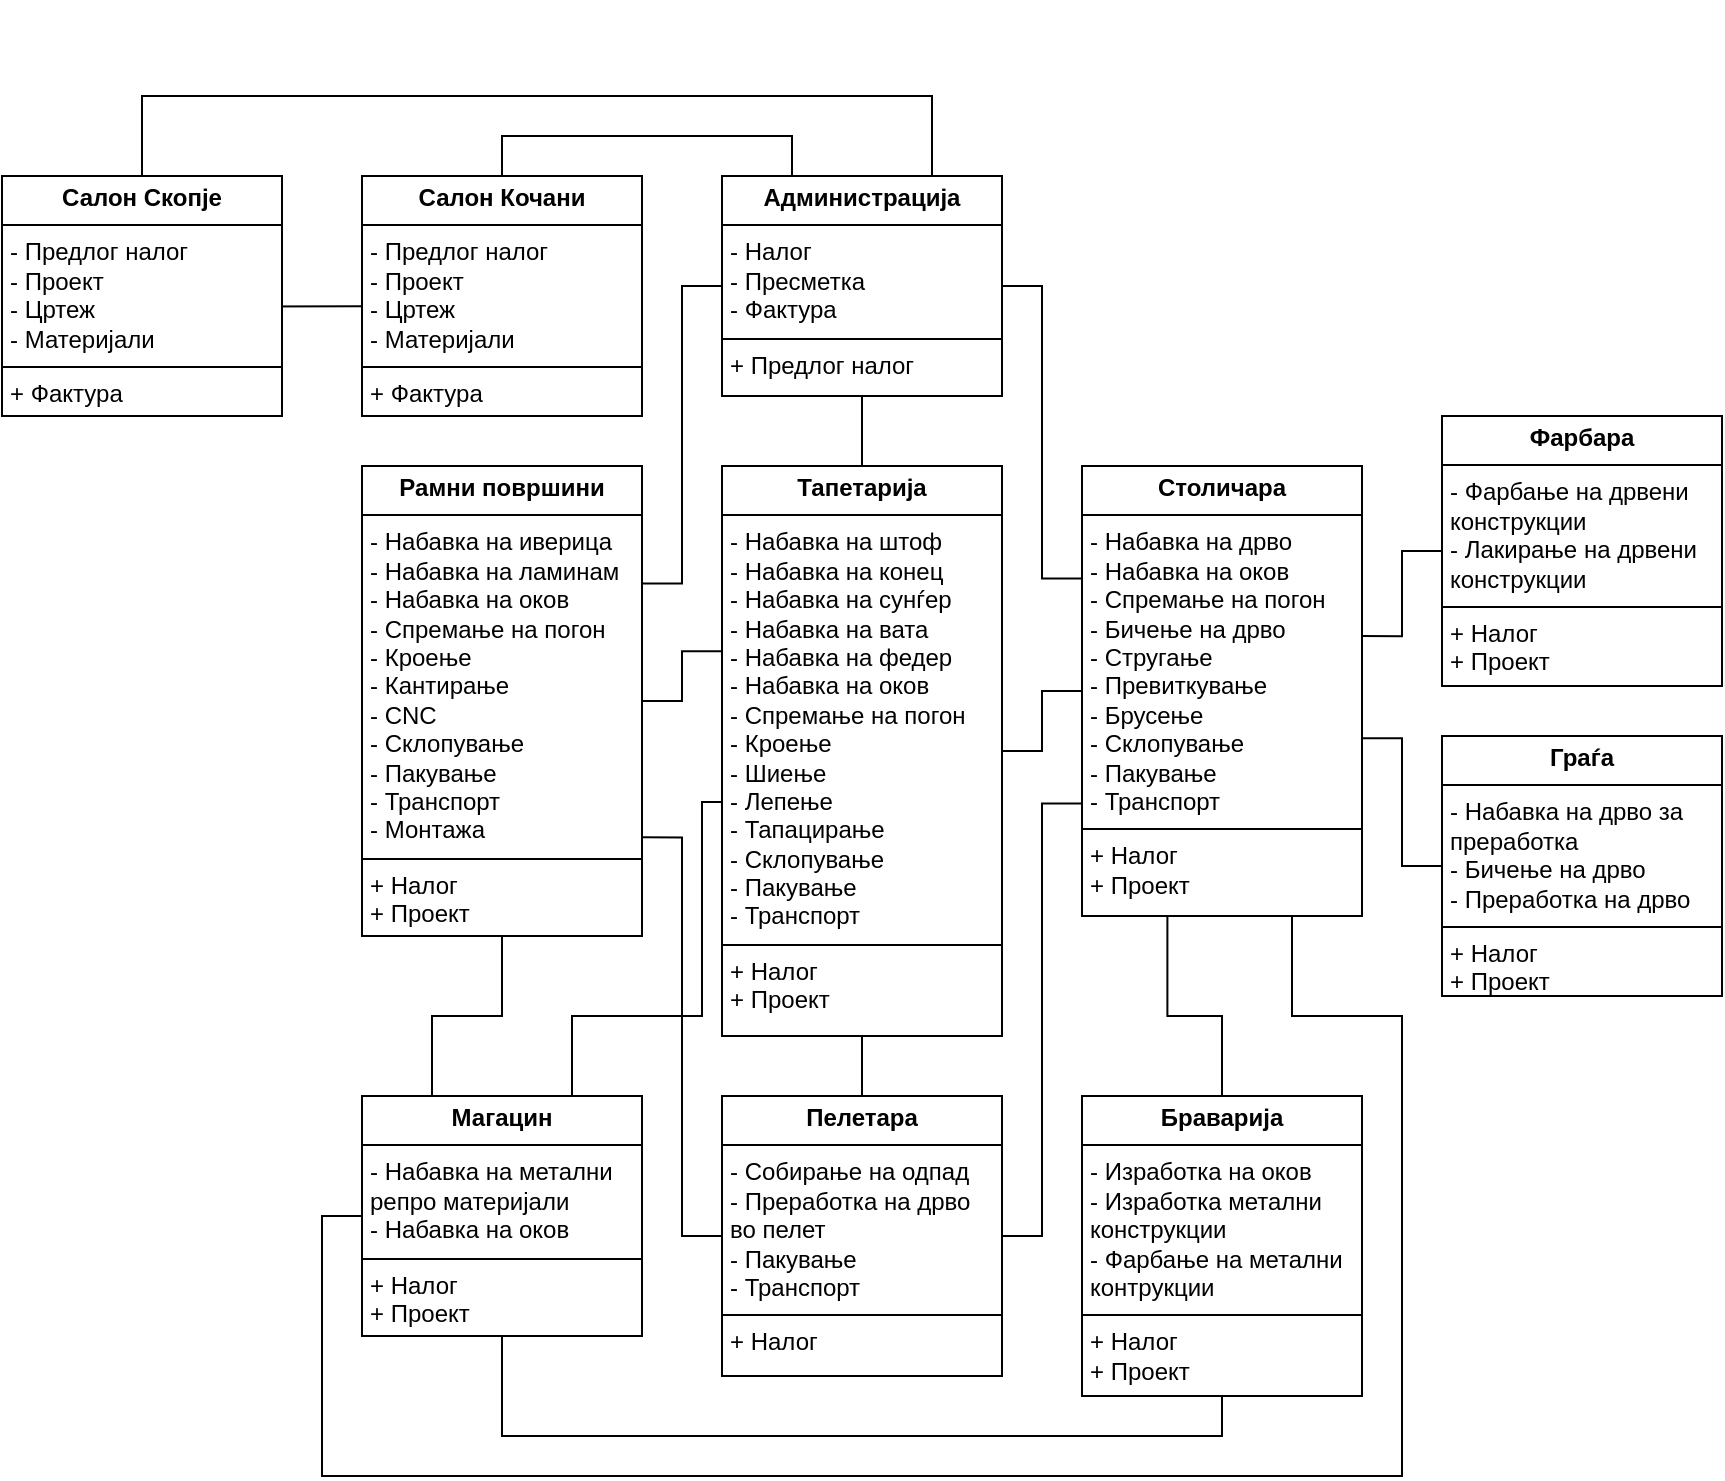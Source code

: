 <mxfile version="26.0.6">
  <diagram name="Page-1" id="a7904f86-f2b4-8e86-fa97-74104820619b">
    <mxGraphModel dx="1229" dy="530" grid="1" gridSize="10" guides="1" tooltips="1" connect="1" arrows="1" fold="1" page="1" pageScale="1" pageWidth="1100" pageHeight="850" background="none" math="0" shadow="0">
      <root>
        <mxCell id="0" />
        <mxCell id="1" parent="0" />
        <mxCell id="24794b860abc3c2d-36" style="edgeStyle=orthogonalEdgeStyle;rounded=0;html=1;exitX=0;exitY=0.5;entryX=1;entryY=0.25;labelBackgroundColor=none;endArrow=none;endFill=0;endSize=8;fontFamily=Verdana;fontSize=12;align=left;exitDx=0;exitDy=0;entryDx=0;entryDy=0;" parent="1" source="dMxcSaIMGVJ1lv-vFE1k-53" target="dMxcSaIMGVJ1lv-vFE1k-48" edge="1">
          <mxGeometry relative="1" as="geometry">
            <mxPoint x="60" y="325" as="sourcePoint" />
            <Array as="points">
              <mxPoint x="460" y="175" />
              <mxPoint x="460" y="324" />
            </Array>
          </mxGeometry>
        </mxCell>
        <mxCell id="24794b860abc3c2d-40" style="edgeStyle=orthogonalEdgeStyle;rounded=0;html=1;labelBackgroundColor=none;endArrow=none;endFill=0;endSize=8;fontFamily=Verdana;fontSize=12;align=left;entryX=0.998;entryY=0.552;entryDx=0;entryDy=0;exitX=0.001;exitY=0.543;exitDx=0;exitDy=0;exitPerimeter=0;entryPerimeter=0;" parent="1" source="dMxcSaIMGVJ1lv-vFE1k-47" target="dMxcSaIMGVJ1lv-vFE1k-46" edge="1">
          <mxGeometry relative="1" as="geometry">
            <mxPoint x="280" y="133" as="sourcePoint" />
            <mxPoint x="60" y="297.5" as="targetPoint" />
            <Array as="points">
              <mxPoint x="240" y="185" />
            </Array>
          </mxGeometry>
        </mxCell>
        <mxCell id="24794b860abc3c2d-32" style="edgeStyle=orthogonalEdgeStyle;rounded=0;html=1;labelBackgroundColor=none;endArrow=none;endFill=0;endSize=8;fontFamily=Verdana;fontSize=12;align=left;entryX=0;entryY=0.25;entryDx=0;entryDy=0;exitX=1;exitY=0.5;exitDx=0;exitDy=0;" parent="1" source="dMxcSaIMGVJ1lv-vFE1k-53" target="dMxcSaIMGVJ1lv-vFE1k-52" edge="1">
          <mxGeometry relative="1" as="geometry">
            <Array as="points">
              <mxPoint x="640" y="175" />
              <mxPoint x="640" y="321" />
            </Array>
            <mxPoint x="610" y="170" as="sourcePoint" />
          </mxGeometry>
        </mxCell>
        <mxCell id="24794b860abc3c2d-33" style="edgeStyle=orthogonalEdgeStyle;rounded=0;html=1;exitX=1;exitY=0.5;entryX=0;entryY=0.5;labelBackgroundColor=none;endArrow=none;endFill=0;endSize=8;fontFamily=Verdana;fontSize=12;align=left;exitDx=0;exitDy=0;entryDx=0;entryDy=0;" parent="1" source="dMxcSaIMGVJ1lv-vFE1k-51" target="dMxcSaIMGVJ1lv-vFE1k-52" edge="1">
          <mxGeometry relative="1" as="geometry">
            <Array as="points">
              <mxPoint x="640" y="408" />
              <mxPoint x="640" y="378" />
            </Array>
          </mxGeometry>
        </mxCell>
        <mxCell id="24794b860abc3c2d-48" style="edgeStyle=orthogonalEdgeStyle;rounded=0;html=1;labelBackgroundColor=none;endArrow=none;endFill=0;endSize=8;fontFamily=Verdana;fontSize=12;align=left;entryX=0.5;entryY=1;entryDx=0;entryDy=0;exitX=0.5;exitY=0;exitDx=0;exitDy=0;" parent="1" source="dMxcSaIMGVJ1lv-vFE1k-51" target="dMxcSaIMGVJ1lv-vFE1k-53" edge="1">
          <mxGeometry relative="1" as="geometry">
            <mxPoint x="549.52" y="290" as="sourcePoint" />
            <mxPoint x="549.52" y="230" as="targetPoint" />
            <Array as="points">
              <mxPoint x="550" y="240" />
              <mxPoint x="550" y="240" />
            </Array>
          </mxGeometry>
        </mxCell>
        <mxCell id="24794b860abc3c2d-45" style="edgeStyle=orthogonalEdgeStyle;rounded=0;html=1;entryX=0;entryY=0.5;labelBackgroundColor=none;endArrow=none;endFill=0;endSize=8;fontFamily=Verdana;fontSize=12;align=left;entryDx=0;entryDy=0;exitX=1.001;exitY=0.378;exitDx=0;exitDy=0;exitPerimeter=0;" parent="1" source="dMxcSaIMGVJ1lv-vFE1k-52" target="dMxcSaIMGVJ1lv-vFE1k-69" edge="1">
          <mxGeometry relative="1" as="geometry">
            <mxPoint x="800" y="360" as="sourcePoint" />
            <Array as="points">
              <mxPoint x="820" y="350" />
              <mxPoint x="820" y="308" />
            </Array>
          </mxGeometry>
        </mxCell>
        <mxCell id="dMxcSaIMGVJ1lv-vFE1k-10" style="edgeStyle=orthogonalEdgeStyle;rounded=0;html=1;labelBackgroundColor=none;endArrow=none;endFill=0;endSize=8;fontFamily=Verdana;fontSize=12;align=left;entryX=1;entryY=0.5;entryDx=0;entryDy=0;exitX=0.004;exitY=0.325;exitDx=0;exitDy=0;exitPerimeter=0;" edge="1" parent="1" source="dMxcSaIMGVJ1lv-vFE1k-51" target="dMxcSaIMGVJ1lv-vFE1k-48">
          <mxGeometry relative="1" as="geometry">
            <mxPoint x="470" y="351" as="sourcePoint" />
            <mxPoint x="460" y="387" as="targetPoint" />
            <Array as="points">
              <mxPoint x="460" y="358" />
              <mxPoint x="460" y="382" />
            </Array>
          </mxGeometry>
        </mxCell>
        <mxCell id="dMxcSaIMGVJ1lv-vFE1k-11" style="edgeStyle=orthogonalEdgeStyle;rounded=0;orthogonalLoop=1;jettySize=auto;html=1;exitX=0.5;exitY=1;exitDx=0;exitDy=0;" edge="1" parent="1">
          <mxGeometry relative="1" as="geometry">
            <mxPoint x="370" y="40" as="sourcePoint" />
            <mxPoint x="370" y="40" as="targetPoint" />
          </mxGeometry>
        </mxCell>
        <mxCell id="dMxcSaIMGVJ1lv-vFE1k-21" style="edgeStyle=orthogonalEdgeStyle;rounded=0;html=1;entryX=0;entryY=0.5;labelBackgroundColor=none;endArrow=none;endFill=0;endSize=8;fontFamily=Verdana;fontSize=12;align=left;entryDx=0;entryDy=0;exitX=0.985;exitY=0.605;exitDx=0;exitDy=0;exitPerimeter=0;" edge="1" parent="1" source="dMxcSaIMGVJ1lv-vFE1k-52" target="dMxcSaIMGVJ1lv-vFE1k-70">
          <mxGeometry relative="1" as="geometry">
            <mxPoint x="798" y="395" as="sourcePoint" />
            <mxPoint x="830" y="435" as="targetPoint" />
            <Array as="points">
              <mxPoint x="820" y="401" />
              <mxPoint x="820" y="465" />
            </Array>
          </mxGeometry>
        </mxCell>
        <mxCell id="dMxcSaIMGVJ1lv-vFE1k-32" style="edgeStyle=orthogonalEdgeStyle;rounded=0;orthogonalLoop=1;jettySize=auto;html=1;exitX=0.5;exitY=1;exitDx=0;exitDy=0;" edge="1" parent="1">
          <mxGeometry relative="1" as="geometry">
            <mxPoint x="370" y="610" as="sourcePoint" />
            <mxPoint x="370" y="610" as="targetPoint" />
          </mxGeometry>
        </mxCell>
        <mxCell id="dMxcSaIMGVJ1lv-vFE1k-36" style="edgeStyle=orthogonalEdgeStyle;rounded=0;html=1;entryX=0.305;entryY=1.001;labelBackgroundColor=none;endArrow=none;endFill=0;endSize=8;fontFamily=Verdana;fontSize=12;align=left;entryDx=0;entryDy=0;exitX=0.5;exitY=0;exitDx=0;exitDy=0;entryPerimeter=0;" edge="1" parent="1" source="dMxcSaIMGVJ1lv-vFE1k-65" target="dMxcSaIMGVJ1lv-vFE1k-52">
          <mxGeometry relative="1" as="geometry">
            <Array as="points">
              <mxPoint x="730" y="540" />
              <mxPoint x="703" y="540" />
            </Array>
            <mxPoint x="920" y="540" as="sourcePoint" />
            <mxPoint x="672" y="399" as="targetPoint" />
          </mxGeometry>
        </mxCell>
        <mxCell id="dMxcSaIMGVJ1lv-vFE1k-46" value="&lt;p style=&quot;margin:0px;margin-top:4px;text-align:center;&quot;&gt;&lt;b&gt;Салон Скопје&lt;/b&gt;&lt;/p&gt;&lt;hr size=&quot;1&quot; style=&quot;border-style:solid;&quot;&gt;&lt;p style=&quot;margin:0px;margin-left:4px;&quot;&gt;- Предлог налог&lt;/p&gt;&lt;p style=&quot;margin:0px;margin-left:4px;&quot;&gt;- Проект&lt;/p&gt;&lt;p style=&quot;margin:0px;margin-left:4px;&quot;&gt;- Цртеж&lt;/p&gt;&lt;p style=&quot;margin:0px;margin-left:4px;&quot;&gt;- Материјали&lt;/p&gt;&lt;hr size=&quot;1&quot; style=&quot;border-style:solid;&quot;&gt;&lt;p style=&quot;margin:0px;margin-left:4px;&quot;&gt;+ Фактура&lt;/p&gt;" style="verticalAlign=top;align=left;overflow=fill;html=1;whiteSpace=wrap;" vertex="1" parent="1">
          <mxGeometry x="120" y="120" width="140" height="120" as="geometry" />
        </mxCell>
        <mxCell id="dMxcSaIMGVJ1lv-vFE1k-47" value="&lt;p style=&quot;margin:0px;margin-top:4px;text-align:center;&quot;&gt;&lt;b&gt;Салон Кочани&lt;/b&gt;&lt;/p&gt;&lt;hr size=&quot;1&quot; style=&quot;border-style:solid;&quot;&gt;&lt;p style=&quot;margin:0px;margin-left:4px;&quot;&gt;- Предлог налог&lt;/p&gt;&lt;p style=&quot;margin:0px;margin-left:4px;&quot;&gt;- Проект&lt;/p&gt;&lt;p style=&quot;margin:0px;margin-left:4px;&quot;&gt;- Цртеж&lt;/p&gt;&lt;p style=&quot;margin:0px;margin-left:4px;&quot;&gt;- Материјали&lt;/p&gt;&lt;hr size=&quot;1&quot; style=&quot;border-style:solid;&quot;&gt;&lt;p style=&quot;margin:0px;margin-left:4px;&quot;&gt;+ Фактура&lt;/p&gt;" style="verticalAlign=top;align=left;overflow=fill;html=1;whiteSpace=wrap;" vertex="1" parent="1">
          <mxGeometry x="300" y="120" width="140" height="120" as="geometry" />
        </mxCell>
        <mxCell id="dMxcSaIMGVJ1lv-vFE1k-48" value="&lt;p style=&quot;margin:0px;margin-top:4px;text-align:center;&quot;&gt;&lt;b&gt;Рамни површини&lt;/b&gt;&lt;/p&gt;&lt;hr size=&quot;1&quot; style=&quot;border-style:solid;&quot;&gt;&lt;p style=&quot;margin:0px;margin-left:4px;&quot;&gt;- Набавка на иверица&lt;/p&gt;&lt;p style=&quot;margin:0px;margin-left:4px;&quot;&gt;&lt;span style=&quot;background-color: transparent; color: light-dark(rgb(0, 0, 0), rgb(255, 255, 255));&quot;&gt;- Набавка на ламинам&lt;/span&gt;&lt;/p&gt;&lt;p style=&quot;margin:0px;margin-left:4px;&quot;&gt;- Набавка на оков&lt;/p&gt;&lt;p style=&quot;margin:0px;margin-left:4px;&quot;&gt;- Спремање на погон&lt;/p&gt;&lt;p style=&quot;margin:0px;margin-left:4px;&quot;&gt;- Кроење&lt;/p&gt;&lt;p style=&quot;margin:0px;margin-left:4px;&quot;&gt;- Кантирање&lt;/p&gt;&lt;p style=&quot;margin:0px;margin-left:4px;&quot;&gt;- CNC&lt;/p&gt;&lt;p style=&quot;margin:0px;margin-left:4px;&quot;&gt;- Склопување&lt;/p&gt;&lt;p style=&quot;margin:0px;margin-left:4px;&quot;&gt;- Пакување&lt;/p&gt;&lt;p style=&quot;margin:0px;margin-left:4px;&quot;&gt;- Транспорт&lt;/p&gt;&lt;p style=&quot;margin:0px;margin-left:4px;&quot;&gt;- Монтажа&lt;/p&gt;&lt;hr size=&quot;1&quot; style=&quot;border-style:solid;&quot;&gt;&lt;p style=&quot;margin:0px;margin-left:4px;&quot;&gt;+ Налог&lt;/p&gt;&lt;p style=&quot;margin:0px;margin-left:4px;&quot;&gt;+ Проект&lt;/p&gt;" style="verticalAlign=top;align=left;overflow=fill;html=1;whiteSpace=wrap;" vertex="1" parent="1">
          <mxGeometry x="300" y="265" width="140" height="235" as="geometry" />
        </mxCell>
        <mxCell id="dMxcSaIMGVJ1lv-vFE1k-51" value="&lt;p style=&quot;margin:0px;margin-top:4px;text-align:center;&quot;&gt;&lt;b&gt;Тапетарија&lt;/b&gt;&lt;/p&gt;&lt;hr size=&quot;1&quot; style=&quot;border-style:solid;&quot;&gt;&lt;p style=&quot;margin:0px;margin-left:4px;&quot;&gt;- Набавка на штоф&lt;/p&gt;&lt;p style=&quot;margin:0px;margin-left:4px;&quot;&gt;- Набавка на конец&lt;/p&gt;&lt;p style=&quot;margin:0px;margin-left:4px;&quot;&gt;- Набавка на сунѓер&lt;/p&gt;&lt;p style=&quot;margin:0px;margin-left:4px;&quot;&gt;- Набавка на вата&lt;/p&gt;&lt;p style=&quot;margin:0px;margin-left:4px;&quot;&gt;- Набавка на федер&lt;/p&gt;&lt;p style=&quot;margin:0px;margin-left:4px;&quot;&gt;- Набавка на оков&lt;/p&gt;&lt;p style=&quot;margin:0px;margin-left:4px;&quot;&gt;-&amp;nbsp;&lt;span style=&quot;background-color: transparent; color: light-dark(rgb(0, 0, 0), rgb(255, 255, 255));&quot;&gt;Спремање на погон&lt;/span&gt;&lt;/p&gt;&lt;p style=&quot;margin:0px;margin-left:4px;&quot;&gt;&lt;span style=&quot;background-color: transparent; color: light-dark(rgb(0, 0, 0), rgb(255, 255, 255));&quot;&gt;- Кроење&lt;/span&gt;&lt;/p&gt;&lt;p style=&quot;margin:0px;margin-left:4px;&quot;&gt;- Шиење&lt;/p&gt;&lt;p style=&quot;margin:0px;margin-left:4px;&quot;&gt;- Лепење&lt;/p&gt;&lt;p style=&quot;margin:0px;margin-left:4px;&quot;&gt;- Тапацирање&lt;/p&gt;&lt;p style=&quot;margin:0px;margin-left:4px;&quot;&gt;- Склопување&lt;/p&gt;&lt;p style=&quot;margin:0px;margin-left:4px;&quot;&gt;- Пакување&lt;/p&gt;&lt;p style=&quot;margin:0px;margin-left:4px;&quot;&gt;- Транспорт&lt;br&gt;&lt;/p&gt;&lt;hr size=&quot;1&quot; style=&quot;border-style:solid;&quot;&gt;&lt;p style=&quot;margin:0px;margin-left:4px;&quot;&gt;+ Налог&lt;/p&gt;&lt;p style=&quot;margin:0px;margin-left:4px;&quot;&gt;+ Проект&lt;/p&gt;" style="verticalAlign=top;align=left;overflow=fill;html=1;whiteSpace=wrap;" vertex="1" parent="1">
          <mxGeometry x="480" y="265" width="140" height="285" as="geometry" />
        </mxCell>
        <mxCell id="dMxcSaIMGVJ1lv-vFE1k-52" value="&lt;p style=&quot;margin:0px;margin-top:4px;text-align:center;&quot;&gt;&lt;b&gt;Столичара&lt;/b&gt;&lt;/p&gt;&lt;hr size=&quot;1&quot; style=&quot;border-style:solid;&quot;&gt;&lt;p style=&quot;margin:0px;margin-left:4px;&quot;&gt;- Набавка на дрво&lt;span style=&quot;background-color: transparent; color: light-dark(rgb(0, 0, 0), rgb(255, 255, 255));&quot;&gt;&amp;nbsp;&lt;/span&gt;&lt;/p&gt;&lt;p style=&quot;margin:0px;margin-left:4px;&quot;&gt;-&amp;nbsp;&lt;span style=&quot;background-color: transparent; color: light-dark(rgb(0, 0, 0), rgb(255, 255, 255));&quot;&gt;Набавка на оков&lt;/span&gt;&lt;/p&gt;&lt;p style=&quot;margin:0px;margin-left:4px;&quot;&gt;&lt;span style=&quot;background-color: transparent; color: light-dark(rgb(0, 0, 0), rgb(255, 255, 255));&quot;&gt;-&amp;nbsp;&lt;/span&gt;&lt;span style=&quot;background-color: transparent; color: light-dark(rgb(0, 0, 0), rgb(255, 255, 255));&quot;&gt;Спремање на погон&lt;/span&gt;&lt;/p&gt;&lt;p style=&quot;margin:0px;margin-left:4px;&quot;&gt;&lt;span style=&quot;background-color: transparent; color: light-dark(rgb(0, 0, 0), rgb(255, 255, 255));&quot;&gt;- Бичење на дрво&lt;/span&gt;&lt;/p&gt;&lt;p style=&quot;margin:0px;margin-left:4px;&quot;&gt;&lt;span style=&quot;background-color: transparent; color: light-dark(rgb(0, 0, 0), rgb(255, 255, 255));&quot;&gt;- Стругање&lt;/span&gt;&lt;/p&gt;&lt;p style=&quot;margin:0px;margin-left:4px;&quot;&gt;&lt;span style=&quot;background-color: transparent; color: light-dark(rgb(0, 0, 0), rgb(255, 255, 255));&quot;&gt;- Превиткување&lt;/span&gt;&lt;/p&gt;&lt;p style=&quot;margin:0px;margin-left:4px;&quot;&gt;&lt;span style=&quot;background-color: transparent; color: light-dark(rgb(0, 0, 0), rgb(255, 255, 255));&quot;&gt;- Брусење&lt;/span&gt;&lt;/p&gt;&lt;p style=&quot;margin:0px;margin-left:4px;&quot;&gt;- Склопување&lt;/p&gt;&lt;p style=&quot;margin:0px;margin-left:4px;&quot;&gt;- Пакување&lt;/p&gt;&lt;p style=&quot;margin:0px;margin-left:4px;&quot;&gt;- Транспорт&lt;br&gt;&lt;/p&gt;&lt;hr size=&quot;1&quot; style=&quot;border-style:solid;&quot;&gt;&lt;p style=&quot;margin:0px;margin-left:4px;&quot;&gt;+ Налог&lt;/p&gt;&lt;p style=&quot;margin:0px;margin-left:4px;&quot;&gt;&lt;span style=&quot;background-color: transparent; color: light-dark(rgb(0, 0, 0), rgb(255, 255, 255));&quot;&gt;+ Проект&lt;/span&gt;&lt;/p&gt;" style="verticalAlign=top;align=left;overflow=fill;html=1;whiteSpace=wrap;" vertex="1" parent="1">
          <mxGeometry x="660" y="265" width="140" height="225" as="geometry" />
        </mxCell>
        <mxCell id="dMxcSaIMGVJ1lv-vFE1k-53" value="&lt;p style=&quot;margin:0px;margin-top:4px;text-align:center;&quot;&gt;&lt;b&gt;Администрација&lt;/b&gt;&lt;/p&gt;&lt;hr size=&quot;1&quot; style=&quot;border-style:solid;&quot;&gt;&lt;p style=&quot;margin:0px;margin-left:4px;&quot;&gt;- Налог&lt;/p&gt;&lt;p style=&quot;margin:0px;margin-left:4px;&quot;&gt;- Пресметка&lt;/p&gt;&lt;p style=&quot;margin:0px;margin-left:4px;&quot;&gt;- Фактура&lt;/p&gt;&lt;hr size=&quot;1&quot; style=&quot;border-style:solid;&quot;&gt;&lt;p style=&quot;margin:0px;margin-left:4px;&quot;&gt;+ Предлог налог&lt;/p&gt;" style="verticalAlign=top;align=left;overflow=fill;html=1;whiteSpace=wrap;" vertex="1" parent="1">
          <mxGeometry x="480" y="120" width="140" height="110" as="geometry" />
        </mxCell>
        <mxCell id="dMxcSaIMGVJ1lv-vFE1k-54" style="edgeStyle=orthogonalEdgeStyle;rounded=0;html=1;labelBackgroundColor=none;endArrow=none;endFill=0;endSize=8;fontFamily=Verdana;fontSize=12;align=left;entryX=0.5;entryY=0;entryDx=0;entryDy=0;exitX=0.75;exitY=0;exitDx=0;exitDy=0;" edge="1" parent="1" source="dMxcSaIMGVJ1lv-vFE1k-53" target="dMxcSaIMGVJ1lv-vFE1k-46">
          <mxGeometry relative="1" as="geometry">
            <mxPoint x="311" y="152" as="sourcePoint" />
            <mxPoint x="250" y="160" as="targetPoint" />
            <Array as="points">
              <mxPoint x="585" y="80" />
              <mxPoint x="190" y="80" />
            </Array>
          </mxGeometry>
        </mxCell>
        <mxCell id="dMxcSaIMGVJ1lv-vFE1k-59" style="edgeStyle=orthogonalEdgeStyle;rounded=0;html=1;labelBackgroundColor=none;endArrow=none;endFill=0;endSize=8;fontFamily=Verdana;fontSize=12;align=left;entryX=0.5;entryY=0;entryDx=0;entryDy=0;exitX=0.25;exitY=0;exitDx=0;exitDy=0;" edge="1" parent="1" source="dMxcSaIMGVJ1lv-vFE1k-53" target="dMxcSaIMGVJ1lv-vFE1k-47">
          <mxGeometry relative="1" as="geometry">
            <mxPoint x="730" y="130" as="sourcePoint" />
            <mxPoint x="180" y="130" as="targetPoint" />
            <Array as="points">
              <mxPoint x="515" y="100" />
              <mxPoint x="370" y="100" />
            </Array>
          </mxGeometry>
        </mxCell>
        <mxCell id="dMxcSaIMGVJ1lv-vFE1k-60" value="&lt;p style=&quot;margin:0px;margin-top:4px;text-align:center;&quot;&gt;&lt;b&gt;Магацин&lt;/b&gt;&lt;/p&gt;&lt;hr size=&quot;1&quot; style=&quot;border-style:solid;&quot;&gt;&lt;p style=&quot;margin:0px;margin-left:4px;&quot;&gt;- Набавка на метални&lt;/p&gt;&lt;p style=&quot;margin:0px;margin-left:4px;&quot;&gt;репро материјали&lt;/p&gt;&lt;p style=&quot;margin:0px;margin-left:4px;&quot;&gt;&lt;span style=&quot;background-color: transparent; color: light-dark(rgb(0, 0, 0), rgb(255, 255, 255));&quot;&gt;- Набавка на оков&lt;br&gt;&lt;/span&gt;&lt;/p&gt;&lt;hr size=&quot;1&quot; style=&quot;border-style:solid;&quot;&gt;&lt;p style=&quot;margin:0px;margin-left:4px;&quot;&gt;+ Налог&lt;/p&gt;&lt;p style=&quot;margin:0px;margin-left:4px;&quot;&gt;+ Проект&lt;/p&gt;" style="verticalAlign=top;align=left;overflow=fill;html=1;whiteSpace=wrap;" vertex="1" parent="1">
          <mxGeometry x="300" y="580" width="140" height="120" as="geometry" />
        </mxCell>
        <mxCell id="dMxcSaIMGVJ1lv-vFE1k-63" style="edgeStyle=orthogonalEdgeStyle;rounded=0;html=1;entryX=0.5;entryY=1;labelBackgroundColor=none;endArrow=none;endFill=0;endSize=8;fontFamily=Verdana;fontSize=12;align=left;entryDx=0;entryDy=0;exitX=0.5;exitY=1;exitDx=0;exitDy=0;" edge="1" parent="1" source="dMxcSaIMGVJ1lv-vFE1k-65" target="dMxcSaIMGVJ1lv-vFE1k-60">
          <mxGeometry relative="1" as="geometry">
            <Array as="points">
              <mxPoint x="730" y="750" />
              <mxPoint x="370" y="750" />
            </Array>
            <mxPoint x="730" y="680" as="sourcePoint" />
            <mxPoint x="370" y="680" as="targetPoint" />
          </mxGeometry>
        </mxCell>
        <mxCell id="dMxcSaIMGVJ1lv-vFE1k-64" value="&lt;p style=&quot;margin:0px;margin-top:4px;text-align:center;&quot;&gt;&lt;b&gt;Пелетара&lt;/b&gt;&lt;/p&gt;&lt;hr size=&quot;1&quot; style=&quot;border-style:solid;&quot;&gt;&lt;p style=&quot;margin:0px;margin-left:4px;&quot;&gt;- Собирање на одпад&lt;/p&gt;&lt;p style=&quot;margin:0px;margin-left:4px;&quot;&gt;&lt;span style=&quot;background-color: transparent; color: light-dark(rgb(0, 0, 0), rgb(255, 255, 255));&quot;&gt;- Преработка на дрво&lt;br&gt;&lt;/span&gt;&lt;/p&gt;&lt;p style=&quot;margin:0px;margin-left:4px;&quot;&gt;&lt;span style=&quot;background-color: transparent; color: light-dark(rgb(0, 0, 0), rgb(255, 255, 255));&quot;&gt;во пелет&lt;/span&gt;&lt;/p&gt;&lt;p style=&quot;margin:0px;margin-left:4px;&quot;&gt;&lt;span style=&quot;background-color: transparent; color: light-dark(rgb(0, 0, 0), rgb(255, 255, 255));&quot;&gt;- Пакување&lt;/span&gt;&lt;/p&gt;&lt;p style=&quot;margin:0px;margin-left:4px;&quot;&gt;&lt;span style=&quot;background-color: transparent; color: light-dark(rgb(0, 0, 0), rgb(255, 255, 255));&quot;&gt;- Транспорт&lt;/span&gt;&lt;/p&gt;&lt;hr size=&quot;1&quot; style=&quot;border-style:solid;&quot;&gt;&lt;p style=&quot;margin:0px;margin-left:4px;&quot;&gt;+ Налог&lt;/p&gt;" style="verticalAlign=top;align=left;overflow=fill;html=1;whiteSpace=wrap;" vertex="1" parent="1">
          <mxGeometry x="480" y="580" width="140" height="140" as="geometry" />
        </mxCell>
        <mxCell id="dMxcSaIMGVJ1lv-vFE1k-65" value="&lt;p style=&quot;margin:0px;margin-top:4px;text-align:center;&quot;&gt;&lt;b&gt;Браварија&lt;/b&gt;&lt;/p&gt;&lt;hr size=&quot;1&quot; style=&quot;border-style:solid;&quot;&gt;&lt;p style=&quot;margin:0px;margin-left:4px;&quot;&gt;- Изработка&lt;span style=&quot;background-color: transparent; color: light-dark(rgb(0, 0, 0), rgb(255, 255, 255));&quot;&gt;&amp;nbsp;на оков&lt;/span&gt;&lt;/p&gt;&lt;p style=&quot;margin:0px;margin-left:4px;&quot;&gt;&lt;span style=&quot;background-color: transparent; color: light-dark(rgb(0, 0, 0), rgb(255, 255, 255));&quot;&gt;- Изработка метални&lt;/span&gt;&lt;/p&gt;&lt;p style=&quot;margin:0px;margin-left:4px;&quot;&gt;&lt;span style=&quot;background-color: transparent; color: light-dark(rgb(0, 0, 0), rgb(255, 255, 255));&quot;&gt;конструкции&lt;/span&gt;&lt;/p&gt;&lt;p style=&quot;margin:0px;margin-left:4px;&quot;&gt;&lt;span style=&quot;background-color: transparent; color: light-dark(rgb(0, 0, 0), rgb(255, 255, 255));&quot;&gt;- Фарбање на метални&lt;/span&gt;&lt;/p&gt;&lt;p style=&quot;margin:0px;margin-left:4px;&quot;&gt;&lt;span style=&quot;background-color: transparent; color: light-dark(rgb(0, 0, 0), rgb(255, 255, 255));&quot;&gt;контрукции&lt;/span&gt;&lt;/p&gt;&lt;hr size=&quot;1&quot; style=&quot;border-style:solid;&quot;&gt;&lt;p style=&quot;margin:0px;margin-left:4px;&quot;&gt;+ Налог&lt;/p&gt;&lt;p style=&quot;margin:0px;margin-left:4px;&quot;&gt;+ Проект&lt;/p&gt;" style="verticalAlign=top;align=left;overflow=fill;html=1;whiteSpace=wrap;" vertex="1" parent="1">
          <mxGeometry x="660" y="580" width="140" height="150" as="geometry" />
        </mxCell>
        <mxCell id="dMxcSaIMGVJ1lv-vFE1k-69" value="&lt;p style=&quot;margin:0px;margin-top:4px;text-align:center;&quot;&gt;&lt;b&gt;Фарбара&lt;/b&gt;&lt;/p&gt;&lt;hr size=&quot;1&quot; style=&quot;border-style:solid;&quot;&gt;&lt;p style=&quot;margin:0px;margin-left:4px;&quot;&gt;- Фарбање на дрвени&lt;/p&gt;&lt;p style=&quot;margin:0px;margin-left:4px;&quot;&gt;конструкции&lt;/p&gt;&lt;p style=&quot;margin:0px;margin-left:4px;&quot;&gt;&lt;span style=&quot;background-color: transparent; color: light-dark(rgb(0, 0, 0), rgb(255, 255, 255));&quot;&gt;- Лакирање на дрвени&lt;br&gt;&lt;/span&gt;&lt;/p&gt;&lt;p style=&quot;margin:0px;margin-left:4px;&quot;&gt;&lt;span style=&quot;background-color: transparent; color: light-dark(rgb(0, 0, 0), rgb(255, 255, 255));&quot;&gt;конструкции&lt;/span&gt;&lt;/p&gt;&lt;hr size=&quot;1&quot; style=&quot;border-style:solid;&quot;&gt;&lt;p style=&quot;margin:0px;margin-left:4px;&quot;&gt;+ Налог&lt;/p&gt;&lt;p style=&quot;margin:0px;margin-left:4px;&quot;&gt;+ Проект&lt;/p&gt;" style="verticalAlign=top;align=left;overflow=fill;html=1;whiteSpace=wrap;" vertex="1" parent="1">
          <mxGeometry x="840" y="240" width="140" height="135" as="geometry" />
        </mxCell>
        <mxCell id="dMxcSaIMGVJ1lv-vFE1k-70" value="&lt;p style=&quot;margin:0px;margin-top:4px;text-align:center;&quot;&gt;&lt;b&gt;Граѓа&lt;/b&gt;&lt;/p&gt;&lt;hr size=&quot;1&quot; style=&quot;border-style:solid;&quot;&gt;&lt;p style=&quot;margin:0px;margin-left:4px;&quot;&gt;- Набавка на дрво за&lt;/p&gt;&lt;p style=&quot;margin:0px;margin-left:4px;&quot;&gt;преработка&lt;/p&gt;&lt;p style=&quot;margin:0px;margin-left:4px;&quot;&gt;- Бичење на дрво&lt;/p&gt;&lt;p style=&quot;margin:0px;margin-left:4px;&quot;&gt;&lt;span style=&quot;background-color: transparent; color: light-dark(rgb(0, 0, 0), rgb(255, 255, 255));&quot;&gt;- Преработка на дрво&lt;br&gt;&lt;/span&gt;&lt;/p&gt;&lt;hr size=&quot;1&quot; style=&quot;border-style:solid;&quot;&gt;&lt;p style=&quot;margin:0px;margin-left:4px;&quot;&gt;+ Налог&lt;/p&gt;&lt;p style=&quot;margin:0px;margin-left:4px;&quot;&gt;+ Проект&lt;/p&gt;" style="verticalAlign=top;align=left;overflow=fill;html=1;whiteSpace=wrap;" vertex="1" parent="1">
          <mxGeometry x="840" y="400" width="140" height="130" as="geometry" />
        </mxCell>
        <mxCell id="dMxcSaIMGVJ1lv-vFE1k-72" style="edgeStyle=orthogonalEdgeStyle;rounded=0;html=1;exitX=0;exitY=0.75;entryX=1;entryY=0.5;labelBackgroundColor=none;endArrow=none;endFill=0;endSize=8;fontFamily=Verdana;fontSize=12;align=left;exitDx=0;exitDy=0;entryDx=0;entryDy=0;" edge="1" parent="1" source="dMxcSaIMGVJ1lv-vFE1k-52" target="dMxcSaIMGVJ1lv-vFE1k-64">
          <mxGeometry relative="1" as="geometry">
            <mxPoint x="670" y="460" as="sourcePoint" />
            <mxPoint x="630" y="636" as="targetPoint" />
            <Array as="points">
              <mxPoint x="640" y="434" />
              <mxPoint x="640" y="650" />
            </Array>
          </mxGeometry>
        </mxCell>
        <mxCell id="dMxcSaIMGVJ1lv-vFE1k-78" style="edgeStyle=orthogonalEdgeStyle;rounded=0;html=1;labelBackgroundColor=none;endArrow=none;endFill=0;endSize=8;fontFamily=Verdana;fontSize=12;align=left;exitX=0.5;exitY=0;exitDx=0;exitDy=0;entryX=0.5;entryY=1;entryDx=0;entryDy=0;" edge="1" parent="1" source="dMxcSaIMGVJ1lv-vFE1k-64" target="dMxcSaIMGVJ1lv-vFE1k-51">
          <mxGeometry relative="1" as="geometry">
            <mxPoint x="549.52" y="580" as="sourcePoint" />
            <mxPoint x="550" y="550" as="targetPoint" />
            <Array as="points" />
          </mxGeometry>
        </mxCell>
        <mxCell id="dMxcSaIMGVJ1lv-vFE1k-80" style="edgeStyle=orthogonalEdgeStyle;rounded=0;html=1;labelBackgroundColor=none;endArrow=none;endFill=0;endSize=8;fontFamily=Verdana;fontSize=12;align=left;entryX=0;entryY=0.5;entryDx=0;entryDy=0;exitX=0.999;exitY=0.79;exitDx=0;exitDy=0;exitPerimeter=0;" edge="1" parent="1" source="dMxcSaIMGVJ1lv-vFE1k-48" target="dMxcSaIMGVJ1lv-vFE1k-64">
          <mxGeometry relative="1" as="geometry">
            <Array as="points">
              <mxPoint x="460" y="451" />
              <mxPoint x="460" y="650" />
            </Array>
            <mxPoint x="440" y="470" as="sourcePoint" />
            <mxPoint x="480" y="656" as="targetPoint" />
          </mxGeometry>
        </mxCell>
        <mxCell id="dMxcSaIMGVJ1lv-vFE1k-84" style="edgeStyle=orthogonalEdgeStyle;rounded=0;html=1;entryX=0;entryY=0.5;labelBackgroundColor=none;endArrow=none;endFill=0;endSize=8;fontFamily=Verdana;fontSize=12;align=left;entryDx=0;entryDy=0;exitX=0.75;exitY=1;exitDx=0;exitDy=0;" edge="1" parent="1" source="dMxcSaIMGVJ1lv-vFE1k-52" target="dMxcSaIMGVJ1lv-vFE1k-60">
          <mxGeometry relative="1" as="geometry">
            <Array as="points">
              <mxPoint x="765" y="540" />
              <mxPoint x="820" y="540" />
              <mxPoint x="820" y="770" />
              <mxPoint x="280" y="770" />
              <mxPoint x="280" y="640" />
            </Array>
            <mxPoint x="740" y="740" as="sourcePoint" />
            <mxPoint x="380" y="710" as="targetPoint" />
          </mxGeometry>
        </mxCell>
        <mxCell id="dMxcSaIMGVJ1lv-vFE1k-85" style="edgeStyle=orthogonalEdgeStyle;rounded=0;html=1;exitX=0.5;exitY=1;labelBackgroundColor=none;endArrow=none;endFill=0;endSize=8;fontFamily=Verdana;fontSize=12;align=left;exitDx=0;exitDy=0;entryX=0.25;entryY=0;entryDx=0;entryDy=0;" edge="1" parent="1" source="dMxcSaIMGVJ1lv-vFE1k-48" target="dMxcSaIMGVJ1lv-vFE1k-60">
          <mxGeometry relative="1" as="geometry">
            <mxPoint x="490" y="534" as="sourcePoint" />
            <mxPoint x="270" y="550" as="targetPoint" />
            <Array as="points">
              <mxPoint x="370" y="540" />
              <mxPoint x="335" y="540" />
            </Array>
          </mxGeometry>
        </mxCell>
        <mxCell id="dMxcSaIMGVJ1lv-vFE1k-87" style="edgeStyle=orthogonalEdgeStyle;rounded=0;html=1;entryX=-0.002;entryY=0.586;labelBackgroundColor=none;endArrow=none;endFill=0;endSize=8;fontFamily=Verdana;fontSize=12;align=left;entryDx=0;entryDy=0;entryPerimeter=0;exitX=0.75;exitY=0;exitDx=0;exitDy=0;" edge="1" parent="1" source="dMxcSaIMGVJ1lv-vFE1k-60" target="dMxcSaIMGVJ1lv-vFE1k-51">
          <mxGeometry relative="1" as="geometry">
            <mxPoint x="440" y="500" as="sourcePoint" />
            <mxPoint x="490" y="420" as="targetPoint" />
            <Array as="points">
              <mxPoint x="405" y="540" />
              <mxPoint x="470" y="540" />
              <mxPoint x="470" y="433" />
              <mxPoint x="480" y="433" />
            </Array>
          </mxGeometry>
        </mxCell>
      </root>
    </mxGraphModel>
  </diagram>
</mxfile>
